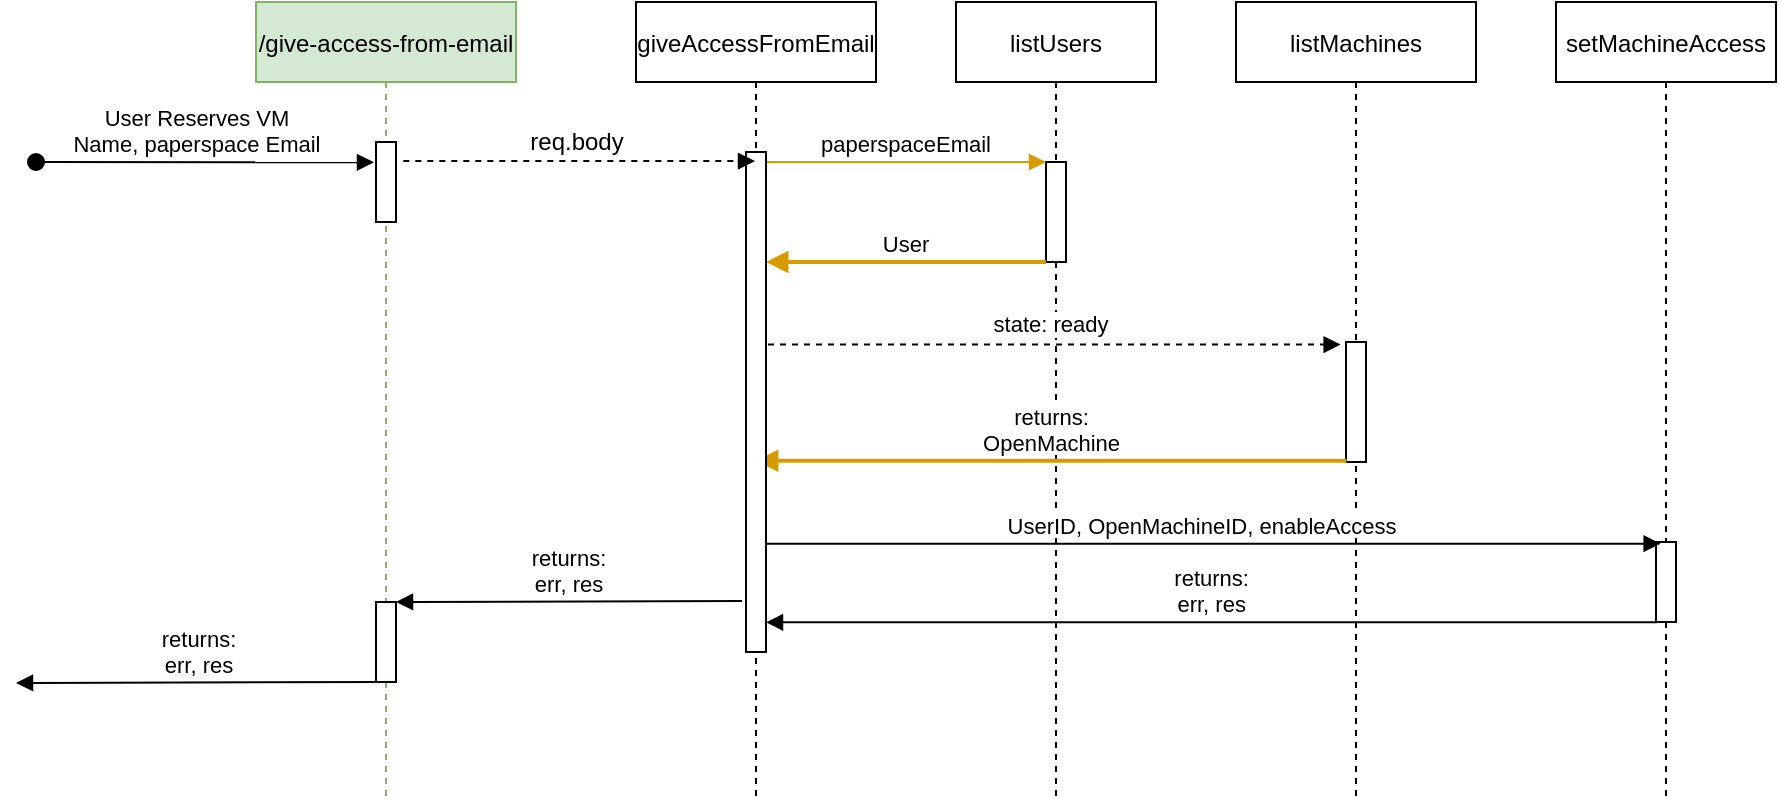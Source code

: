 <mxfile version="13.7.7" type="github">
  <diagram id="kgpKYQtTHZ0yAKxKKP6v" name="Page-1">
    <mxGraphModel dx="2272" dy="762" grid="1" gridSize="10" guides="1" tooltips="1" connect="1" arrows="1" fold="1" page="1" pageScale="1" pageWidth="850" pageHeight="1100" math="0" shadow="0">
      <root>
        <mxCell id="0" />
        <mxCell id="1" parent="0" />
        <mxCell id="V2h9sWiuA5iDH5durcqd-1" value="/give-access-from-email" style="shape=umlLifeline;perimeter=lifelinePerimeter;container=1;collapsible=0;recursiveResize=0;rounded=0;shadow=0;strokeWidth=1;fillColor=#d5e8d4;strokeColor=#82b366;" vertex="1" parent="1">
          <mxGeometry x="-30" y="90" width="130" height="400" as="geometry" />
        </mxCell>
        <mxCell id="V2h9sWiuA5iDH5durcqd-2" value="User Reserves VM&#xa;Name, paperspace Email" style="verticalAlign=bottom;startArrow=oval;endArrow=block;startSize=8;shadow=0;strokeWidth=1;entryX=-0.1;entryY=0.254;entryDx=0;entryDy=0;entryPerimeter=0;" edge="1" parent="V2h9sWiuA5iDH5durcqd-1" target="V2h9sWiuA5iDH5durcqd-3">
          <mxGeometry x="-0.048" relative="1" as="geometry">
            <mxPoint x="-110" y="80" as="sourcePoint" />
            <mxPoint x="40" y="70" as="targetPoint" />
            <mxPoint as="offset" />
          </mxGeometry>
        </mxCell>
        <mxCell id="V2h9sWiuA5iDH5durcqd-3" value="" style="points=[];perimeter=orthogonalPerimeter;rounded=0;shadow=0;strokeWidth=1;" vertex="1" parent="V2h9sWiuA5iDH5durcqd-1">
          <mxGeometry x="60" y="70" width="10" height="40" as="geometry" />
        </mxCell>
        <mxCell id="V2h9sWiuA5iDH5durcqd-4" value="" style="points=[];perimeter=orthogonalPerimeter;rounded=0;shadow=0;strokeWidth=1;" vertex="1" parent="V2h9sWiuA5iDH5durcqd-1">
          <mxGeometry x="60" y="300" width="10" height="40" as="geometry" />
        </mxCell>
        <mxCell id="V2h9sWiuA5iDH5durcqd-5" value="listUsers" style="shape=umlLifeline;perimeter=lifelinePerimeter;container=1;collapsible=0;recursiveResize=0;rounded=0;shadow=0;strokeWidth=1;" vertex="1" parent="1">
          <mxGeometry x="320" y="90" width="100" height="400" as="geometry" />
        </mxCell>
        <mxCell id="V2h9sWiuA5iDH5durcqd-6" value="" style="points=[];perimeter=orthogonalPerimeter;rounded=0;shadow=0;strokeWidth=1;" vertex="1" parent="V2h9sWiuA5iDH5durcqd-5">
          <mxGeometry x="45" y="80" width="10" height="50" as="geometry" />
        </mxCell>
        <mxCell id="V2h9sWiuA5iDH5durcqd-7" value="paperspaceEmail" style="verticalAlign=bottom;endArrow=block;entryX=0;entryY=0;shadow=0;strokeWidth=1;fillColor=#ffe6cc;strokeColor=#d79b00;" edge="1" parent="1" source="V2h9sWiuA5iDH5durcqd-19" target="V2h9sWiuA5iDH5durcqd-6">
          <mxGeometry relative="1" as="geometry">
            <mxPoint x="155" y="170" as="sourcePoint" />
          </mxGeometry>
        </mxCell>
        <mxCell id="V2h9sWiuA5iDH5durcqd-8" value="User" style="verticalAlign=bottom;endArrow=block;shadow=0;strokeWidth=2;fillColor=#ffe6cc;strokeColor=#d79b00;" edge="1" parent="1" source="V2h9sWiuA5iDH5durcqd-6" target="V2h9sWiuA5iDH5durcqd-19">
          <mxGeometry relative="1" as="geometry">
            <mxPoint x="120" y="210" as="sourcePoint" />
            <mxPoint x="40" y="209" as="targetPoint" />
            <Array as="points">
              <mxPoint x="280" y="220" />
            </Array>
          </mxGeometry>
        </mxCell>
        <mxCell id="V2h9sWiuA5iDH5durcqd-9" value="listMachines" style="shape=umlLifeline;perimeter=lifelinePerimeter;container=1;collapsible=0;recursiveResize=0;rounded=0;shadow=0;strokeWidth=1;" vertex="1" parent="1">
          <mxGeometry x="460" y="90" width="120" height="400" as="geometry" />
        </mxCell>
        <mxCell id="V2h9sWiuA5iDH5durcqd-10" value="" style="points=[];perimeter=orthogonalPerimeter;rounded=0;shadow=0;strokeWidth=1;" vertex="1" parent="V2h9sWiuA5iDH5durcqd-9">
          <mxGeometry x="55" y="170" width="10" height="60" as="geometry" />
        </mxCell>
        <mxCell id="V2h9sWiuA5iDH5durcqd-11" value="" style="verticalAlign=bottom;endArrow=block;shadow=0;strokeWidth=1;dashed=1;entryX=-0.267;entryY=0.021;entryDx=0;entryDy=0;entryPerimeter=0;" edge="1" parent="1" source="V2h9sWiuA5iDH5durcqd-18" target="V2h9sWiuA5iDH5durcqd-10">
          <mxGeometry relative="1" as="geometry">
            <mxPoint x="230" y="251" as="sourcePoint" />
            <mxPoint x="380" y="250.24" as="targetPoint" />
          </mxGeometry>
        </mxCell>
        <mxCell id="V2h9sWiuA5iDH5durcqd-12" value="state: ready" style="edgeLabel;html=1;align=center;verticalAlign=middle;resizable=0;points=[];" vertex="1" connectable="0" parent="V2h9sWiuA5iDH5durcqd-11">
          <mxGeometry x="0.149" y="1" relative="1" as="geometry">
            <mxPoint x="-21" y="-9.51" as="offset" />
          </mxGeometry>
        </mxCell>
        <mxCell id="V2h9sWiuA5iDH5durcqd-13" value="returns:&#xa;OpenMachine" style="verticalAlign=bottom;endArrow=block;shadow=0;strokeWidth=2;exitX=0.029;exitY=0.99;exitDx=0;exitDy=0;exitPerimeter=0;fillColor=#ffe6cc;strokeColor=#d79b00;" edge="1" parent="1" source="V2h9sWiuA5iDH5durcqd-10" target="V2h9sWiuA5iDH5durcqd-18">
          <mxGeometry relative="1" as="geometry">
            <mxPoint x="375" y="270" as="sourcePoint" />
            <mxPoint x="230" y="309" as="targetPoint" />
          </mxGeometry>
        </mxCell>
        <mxCell id="V2h9sWiuA5iDH5durcqd-14" value="setMachineAccess" style="shape=umlLifeline;perimeter=lifelinePerimeter;container=1;collapsible=0;recursiveResize=0;rounded=0;shadow=0;strokeWidth=1;" vertex="1" parent="1">
          <mxGeometry x="620" y="90" width="110" height="400" as="geometry" />
        </mxCell>
        <mxCell id="V2h9sWiuA5iDH5durcqd-15" value="" style="points=[];perimeter=orthogonalPerimeter;rounded=0;shadow=0;strokeWidth=1;" vertex="1" parent="V2h9sWiuA5iDH5durcqd-14">
          <mxGeometry x="50" y="270" width="10" height="40" as="geometry" />
        </mxCell>
        <mxCell id="V2h9sWiuA5iDH5durcqd-16" value="UserID, OpenMachineID, enableAccess" style="verticalAlign=bottom;endArrow=block;entryX=0.233;entryY=0.021;shadow=0;strokeWidth=1;entryDx=0;entryDy=0;entryPerimeter=0;" edge="1" parent="1" source="V2h9sWiuA5iDH5durcqd-18" target="V2h9sWiuA5iDH5durcqd-15">
          <mxGeometry x="-0.014" relative="1" as="geometry">
            <mxPoint x="340" y="330" as="sourcePoint" />
            <mxPoint x="525" y="330" as="targetPoint" />
            <mxPoint as="offset" />
          </mxGeometry>
        </mxCell>
        <mxCell id="V2h9sWiuA5iDH5durcqd-17" value="returns:&#xa;err, res" style="verticalAlign=bottom;endArrow=block;shadow=0;strokeWidth=1;exitX=0.033;exitY=1.004;exitDx=0;exitDy=0;exitPerimeter=0;" edge="1" parent="1" source="V2h9sWiuA5iDH5durcqd-15" target="V2h9sWiuA5iDH5durcqd-19">
          <mxGeometry relative="1" as="geometry">
            <mxPoint x="530.62" y="370" as="sourcePoint" />
            <mxPoint x="189.997" y="370" as="targetPoint" />
          </mxGeometry>
        </mxCell>
        <mxCell id="V2h9sWiuA5iDH5durcqd-18" value="giveAccessFromEmail" style="shape=umlLifeline;perimeter=lifelinePerimeter;container=1;collapsible=0;recursiveResize=0;rounded=0;shadow=0;strokeWidth=1;" vertex="1" parent="1">
          <mxGeometry x="160" y="90" width="120" height="400" as="geometry" />
        </mxCell>
        <mxCell id="V2h9sWiuA5iDH5durcqd-19" value="" style="points=[];perimeter=orthogonalPerimeter;rounded=0;shadow=0;strokeWidth=1;" vertex="1" parent="V2h9sWiuA5iDH5durcqd-18">
          <mxGeometry x="55" y="75" width="10" height="250" as="geometry" />
        </mxCell>
        <mxCell id="V2h9sWiuA5iDH5durcqd-20" value="" style="verticalAlign=bottom;endArrow=block;shadow=0;strokeWidth=1;dashed=1;exitX=1.367;exitY=0.238;exitDx=0;exitDy=0;exitPerimeter=0;" edge="1" parent="1" source="V2h9sWiuA5iDH5durcqd-3" target="V2h9sWiuA5iDH5durcqd-18">
          <mxGeometry relative="1" as="geometry">
            <mxPoint x="50" y="170" as="sourcePoint" />
            <mxPoint x="217.33" y="172" as="targetPoint" />
          </mxGeometry>
        </mxCell>
        <mxCell id="V2h9sWiuA5iDH5durcqd-21" value="req.body" style="text;html=1;align=center;verticalAlign=middle;resizable=0;points=[];autosize=1;" vertex="1" parent="1">
          <mxGeometry x="100" y="150" width="60" height="20" as="geometry" />
        </mxCell>
        <mxCell id="V2h9sWiuA5iDH5durcqd-22" value="returns:&#xa;err, res" style="verticalAlign=bottom;endArrow=block;shadow=0;strokeWidth=1;exitX=-0.2;exitY=0.898;exitDx=0;exitDy=0;exitPerimeter=0;" edge="1" parent="1" source="V2h9sWiuA5iDH5durcqd-19">
          <mxGeometry relative="1" as="geometry">
            <mxPoint x="475.33" y="390.0" as="sourcePoint" />
            <mxPoint x="40" y="390" as="targetPoint" />
          </mxGeometry>
        </mxCell>
        <mxCell id="V2h9sWiuA5iDH5durcqd-23" value="returns:&#xa;err, res" style="verticalAlign=bottom;endArrow=block;shadow=0;strokeWidth=1;exitX=-0.2;exitY=0.898;exitDx=0;exitDy=0;exitPerimeter=0;" edge="1" parent="1">
          <mxGeometry relative="1" as="geometry">
            <mxPoint x="33" y="430" as="sourcePoint" />
            <mxPoint x="-150" y="430.5" as="targetPoint" />
          </mxGeometry>
        </mxCell>
      </root>
    </mxGraphModel>
  </diagram>
</mxfile>
